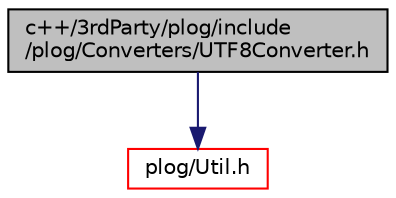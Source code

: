 digraph "c++/3rdParty/plog/include/plog/Converters/UTF8Converter.h"
{
 // LATEX_PDF_SIZE
  bgcolor="transparent";
  edge [fontname="Helvetica",fontsize="10",labelfontname="Helvetica",labelfontsize="10"];
  node [fontname="Helvetica",fontsize="10",shape=record];
  Node1 [label="c++/3rdParty/plog/include\l/plog/Converters/UTF8Converter.h",height=0.2,width=0.4,color="black", fillcolor="grey75", style="filled", fontcolor="black",tooltip=" "];
  Node1 -> Node2 [color="midnightblue",fontsize="10",style="solid",fontname="Helvetica"];
  Node2 [label="plog/Util.h",height=0.2,width=0.4,color="red",URL="$_util_8h.html",tooltip=" "];
}
